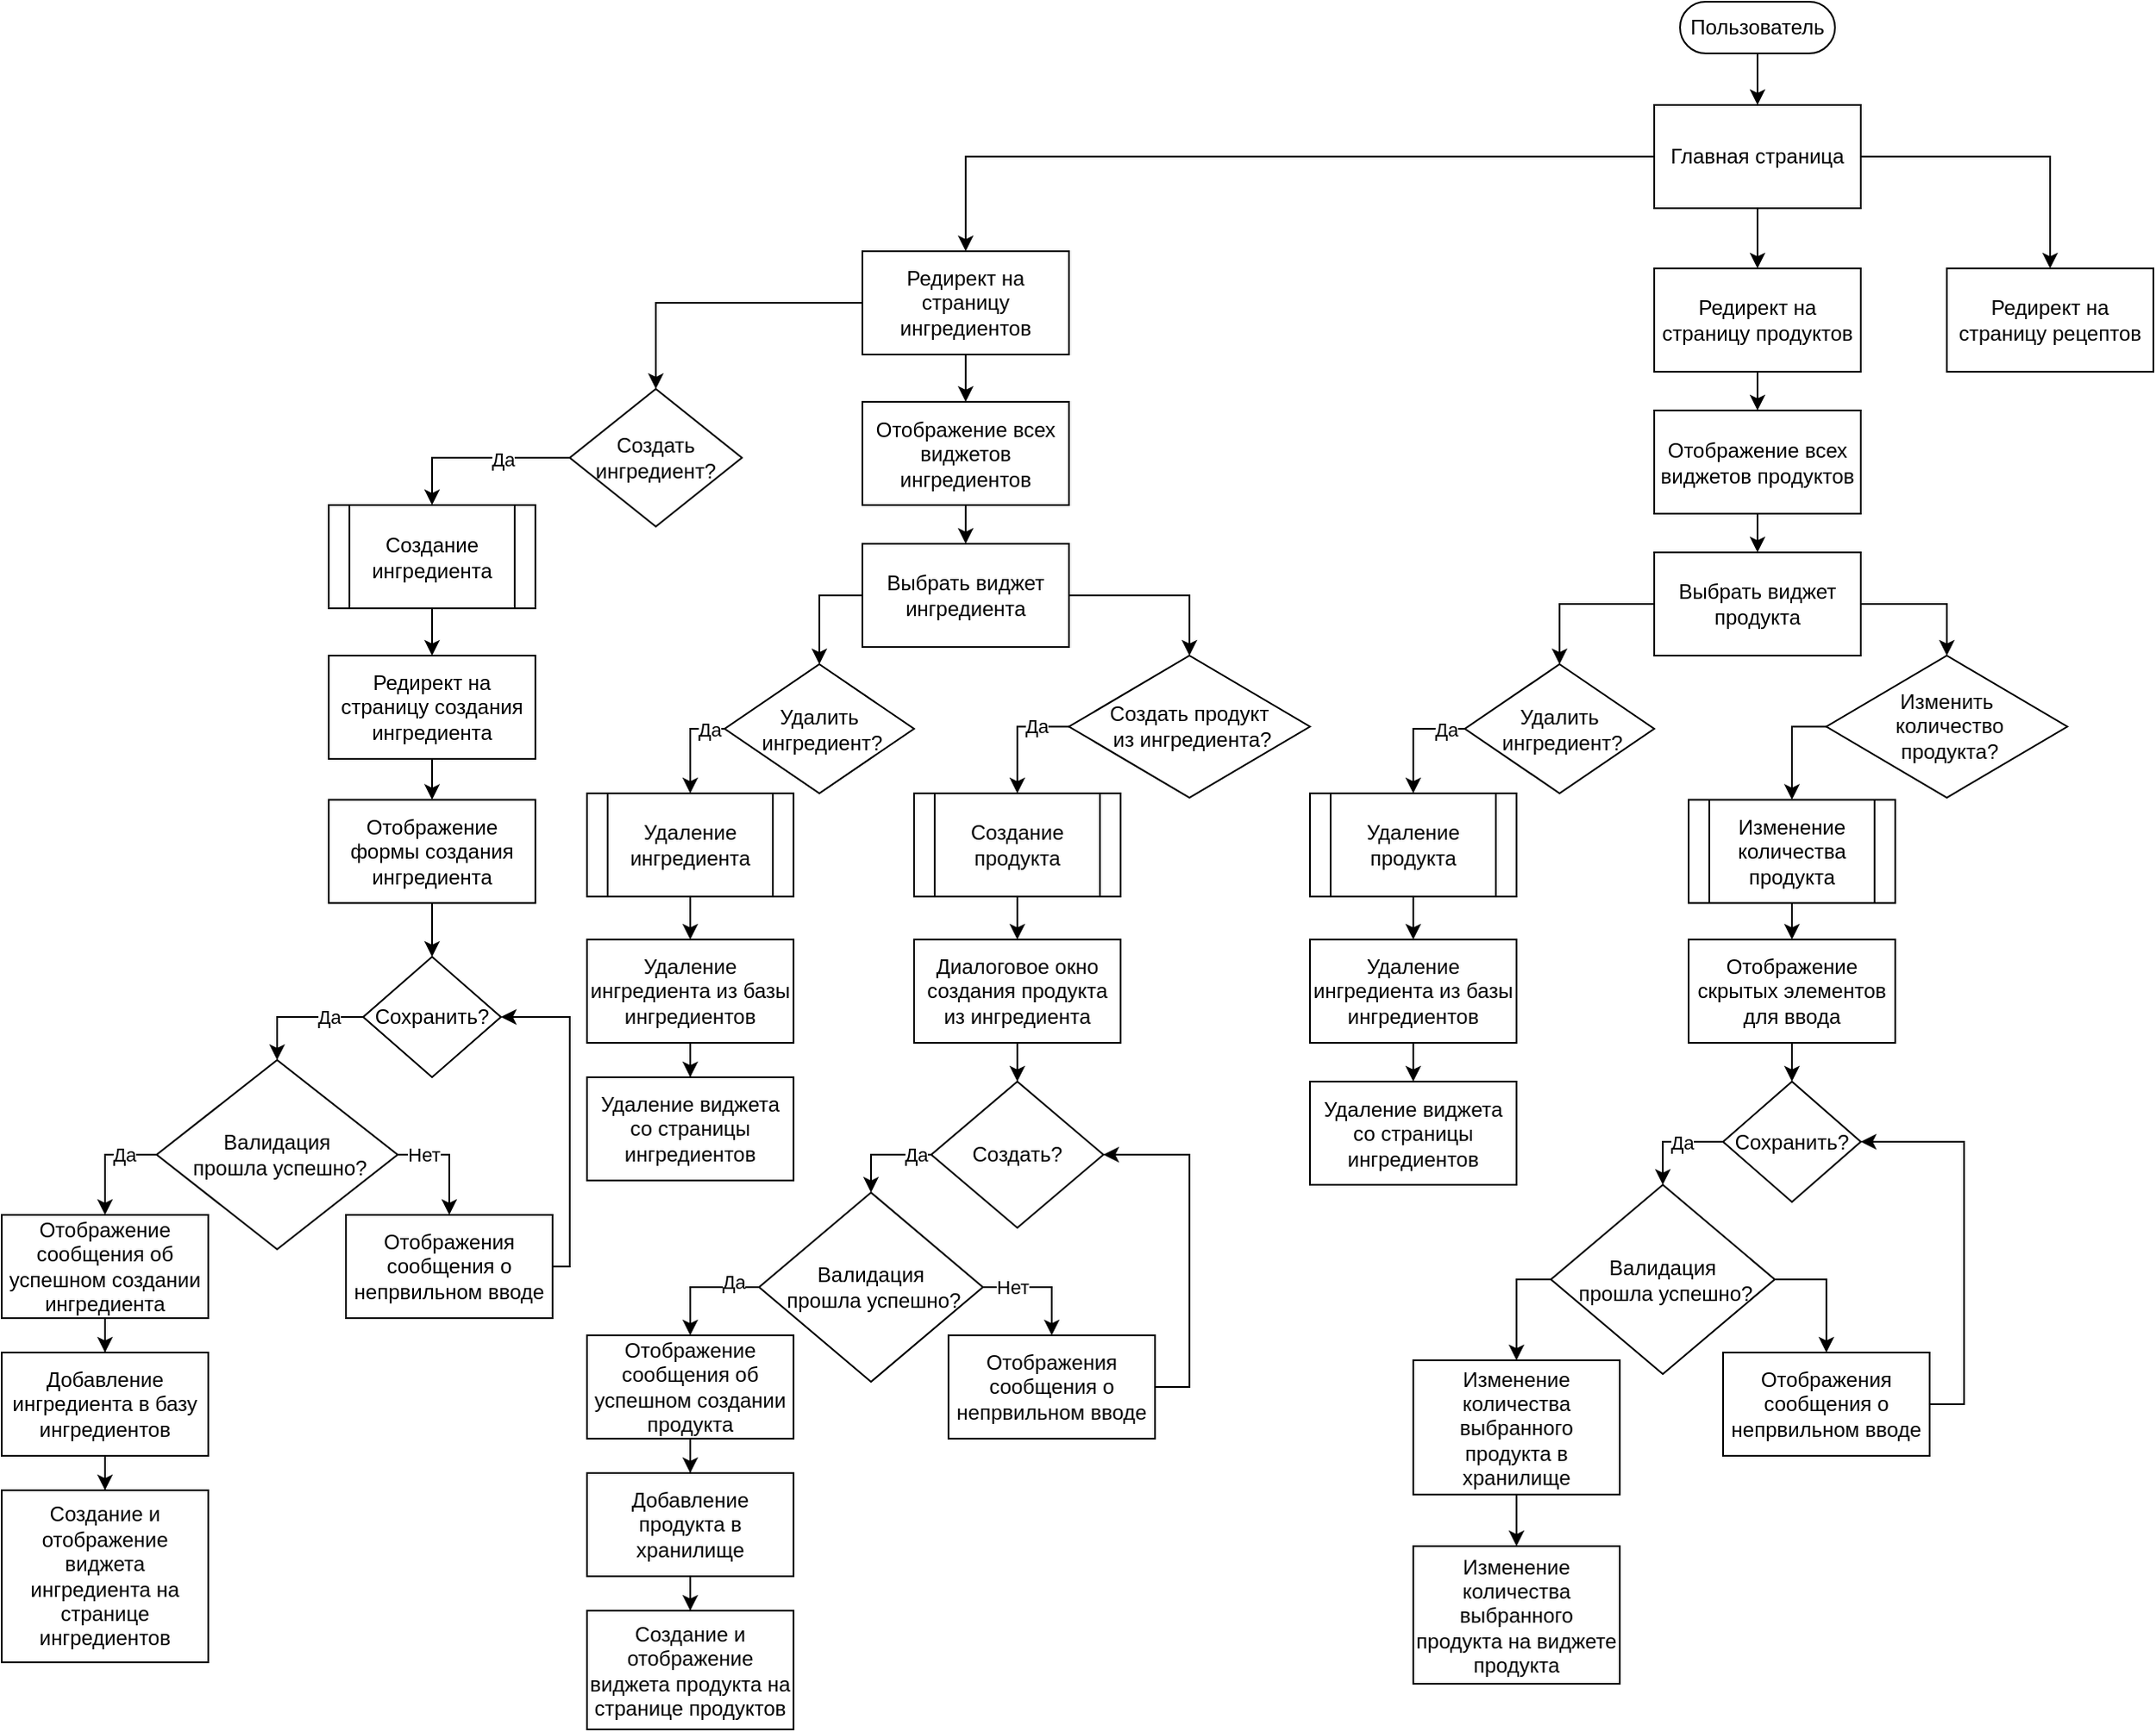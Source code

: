 <mxfile version="21.1.8" type="device">
  <diagram id="C5RBs43oDa-KdzZeNtuy" name="Page-1">
    <mxGraphModel dx="3776" dy="1447" grid="1" gridSize="10" guides="1" tooltips="1" connect="1" arrows="1" fold="1" page="1" pageScale="1" pageWidth="1169" pageHeight="827" math="0" shadow="0">
      <root>
        <mxCell id="WIyWlLk6GJQsqaUBKTNV-0" />
        <mxCell id="WIyWlLk6GJQsqaUBKTNV-1" parent="WIyWlLk6GJQsqaUBKTNV-0" />
        <mxCell id="Ypndro2lJaktxDivCmwz-11" style="edgeStyle=orthogonalEdgeStyle;rounded=0;orthogonalLoop=1;jettySize=auto;html=1;" edge="1" parent="WIyWlLk6GJQsqaUBKTNV-1" source="Ypndro2lJaktxDivCmwz-0" target="Ypndro2lJaktxDivCmwz-1">
          <mxGeometry relative="1" as="geometry" />
        </mxCell>
        <mxCell id="Ypndro2lJaktxDivCmwz-0" value="Пользователь" style="html=1;dashed=0;whiteSpace=wrap;shape=mxgraph.dfd.start" vertex="1" parent="WIyWlLk6GJQsqaUBKTNV-1">
          <mxGeometry x="705" y="135" width="90" height="30" as="geometry" />
        </mxCell>
        <mxCell id="Ypndro2lJaktxDivCmwz-12" style="edgeStyle=orthogonalEdgeStyle;rounded=0;orthogonalLoop=1;jettySize=auto;html=1;" edge="1" parent="WIyWlLk6GJQsqaUBKTNV-1" source="Ypndro2lJaktxDivCmwz-1" target="Ypndro2lJaktxDivCmwz-3">
          <mxGeometry relative="1" as="geometry" />
        </mxCell>
        <mxCell id="Ypndro2lJaktxDivCmwz-13" style="edgeStyle=orthogonalEdgeStyle;rounded=0;orthogonalLoop=1;jettySize=auto;html=1;" edge="1" parent="WIyWlLk6GJQsqaUBKTNV-1" source="Ypndro2lJaktxDivCmwz-1" target="Ypndro2lJaktxDivCmwz-2">
          <mxGeometry relative="1" as="geometry" />
        </mxCell>
        <mxCell id="Ypndro2lJaktxDivCmwz-14" style="edgeStyle=orthogonalEdgeStyle;rounded=0;orthogonalLoop=1;jettySize=auto;html=1;" edge="1" parent="WIyWlLk6GJQsqaUBKTNV-1" source="Ypndro2lJaktxDivCmwz-1" target="Ypndro2lJaktxDivCmwz-4">
          <mxGeometry relative="1" as="geometry" />
        </mxCell>
        <mxCell id="Ypndro2lJaktxDivCmwz-1" value="Главная страница" style="rounded=0;whiteSpace=wrap;html=1;" vertex="1" parent="WIyWlLk6GJQsqaUBKTNV-1">
          <mxGeometry x="690" y="195" width="120" height="60" as="geometry" />
        </mxCell>
        <mxCell id="Ypndro2lJaktxDivCmwz-15" style="edgeStyle=orthogonalEdgeStyle;rounded=0;orthogonalLoop=1;jettySize=auto;html=1;" edge="1" parent="WIyWlLk6GJQsqaUBKTNV-1" source="Ypndro2lJaktxDivCmwz-2" target="Ypndro2lJaktxDivCmwz-10">
          <mxGeometry relative="1" as="geometry" />
        </mxCell>
        <mxCell id="Ypndro2lJaktxDivCmwz-16" style="edgeStyle=orthogonalEdgeStyle;rounded=0;orthogonalLoop=1;jettySize=auto;html=1;" edge="1" parent="WIyWlLk6GJQsqaUBKTNV-1" source="Ypndro2lJaktxDivCmwz-2" target="Ypndro2lJaktxDivCmwz-9">
          <mxGeometry relative="1" as="geometry" />
        </mxCell>
        <mxCell id="Ypndro2lJaktxDivCmwz-2" value="Редирект на страницу ингредиентов" style="rounded=0;whiteSpace=wrap;html=1;" vertex="1" parent="WIyWlLk6GJQsqaUBKTNV-1">
          <mxGeometry x="230" y="280" width="120" height="60" as="geometry" />
        </mxCell>
        <mxCell id="Ypndro2lJaktxDivCmwz-83" style="edgeStyle=orthogonalEdgeStyle;rounded=0;orthogonalLoop=1;jettySize=auto;html=1;exitX=0.5;exitY=1;exitDx=0;exitDy=0;entryX=0.5;entryY=0;entryDx=0;entryDy=0;" edge="1" parent="WIyWlLk6GJQsqaUBKTNV-1" source="Ypndro2lJaktxDivCmwz-3" target="Ypndro2lJaktxDivCmwz-81">
          <mxGeometry relative="1" as="geometry" />
        </mxCell>
        <mxCell id="Ypndro2lJaktxDivCmwz-3" value="Редирект на страницу продуктов" style="rounded=0;whiteSpace=wrap;html=1;" vertex="1" parent="WIyWlLk6GJQsqaUBKTNV-1">
          <mxGeometry x="690" y="290" width="120" height="60" as="geometry" />
        </mxCell>
        <mxCell id="Ypndro2lJaktxDivCmwz-4" value="Редирект на страницу рецептов" style="rounded=0;whiteSpace=wrap;html=1;" vertex="1" parent="WIyWlLk6GJQsqaUBKTNV-1">
          <mxGeometry x="860" y="290" width="120" height="60" as="geometry" />
        </mxCell>
        <mxCell id="Ypndro2lJaktxDivCmwz-20" style="edgeStyle=orthogonalEdgeStyle;rounded=0;orthogonalLoop=1;jettySize=auto;html=1;entryX=0.5;entryY=0;entryDx=0;entryDy=0;" edge="1" parent="WIyWlLk6GJQsqaUBKTNV-1" source="Ypndro2lJaktxDivCmwz-8" target="Ypndro2lJaktxDivCmwz-19">
          <mxGeometry relative="1" as="geometry" />
        </mxCell>
        <mxCell id="Ypndro2lJaktxDivCmwz-8" value="Создание ингредиента" style="shape=process;whiteSpace=wrap;html=1;backgroundOutline=1;" vertex="1" parent="WIyWlLk6GJQsqaUBKTNV-1">
          <mxGeometry x="-80" y="427.5" width="120" height="60" as="geometry" />
        </mxCell>
        <mxCell id="Ypndro2lJaktxDivCmwz-17" style="edgeStyle=orthogonalEdgeStyle;rounded=0;orthogonalLoop=1;jettySize=auto;html=1;entryX=0.5;entryY=0;entryDx=0;entryDy=0;" edge="1" parent="WIyWlLk6GJQsqaUBKTNV-1" source="Ypndro2lJaktxDivCmwz-9" target="Ypndro2lJaktxDivCmwz-8">
          <mxGeometry relative="1" as="geometry" />
        </mxCell>
        <mxCell id="Ypndro2lJaktxDivCmwz-18" value="Да" style="edgeLabel;html=1;align=center;verticalAlign=middle;resizable=0;points=[];" vertex="1" connectable="0" parent="Ypndro2lJaktxDivCmwz-17">
          <mxGeometry x="-0.271" y="1" relative="1" as="geometry">
            <mxPoint as="offset" />
          </mxGeometry>
        </mxCell>
        <mxCell id="Ypndro2lJaktxDivCmwz-9" value="Создать ингредиент?" style="rhombus;whiteSpace=wrap;html=1;" vertex="1" parent="WIyWlLk6GJQsqaUBKTNV-1">
          <mxGeometry x="60" y="360" width="100" height="80" as="geometry" />
        </mxCell>
        <mxCell id="Ypndro2lJaktxDivCmwz-43" style="edgeStyle=orthogonalEdgeStyle;rounded=0;orthogonalLoop=1;jettySize=auto;html=1;entryX=0.5;entryY=0;entryDx=0;entryDy=0;" edge="1" parent="WIyWlLk6GJQsqaUBKTNV-1" source="Ypndro2lJaktxDivCmwz-10" target="Ypndro2lJaktxDivCmwz-42">
          <mxGeometry relative="1" as="geometry" />
        </mxCell>
        <mxCell id="Ypndro2lJaktxDivCmwz-10" value="Отображение всех виджетов ингредиентов" style="rounded=0;whiteSpace=wrap;html=1;" vertex="1" parent="WIyWlLk6GJQsqaUBKTNV-1">
          <mxGeometry x="230" y="367.5" width="120" height="60" as="geometry" />
        </mxCell>
        <mxCell id="Ypndro2lJaktxDivCmwz-22" style="edgeStyle=orthogonalEdgeStyle;rounded=0;orthogonalLoop=1;jettySize=auto;html=1;entryX=0.5;entryY=0;entryDx=0;entryDy=0;" edge="1" parent="WIyWlLk6GJQsqaUBKTNV-1" source="Ypndro2lJaktxDivCmwz-19" target="Ypndro2lJaktxDivCmwz-21">
          <mxGeometry relative="1" as="geometry" />
        </mxCell>
        <mxCell id="Ypndro2lJaktxDivCmwz-19" value="Редирект на страницу создания ингредиента" style="rounded=0;whiteSpace=wrap;html=1;" vertex="1" parent="WIyWlLk6GJQsqaUBKTNV-1">
          <mxGeometry x="-80" y="515" width="120" height="60" as="geometry" />
        </mxCell>
        <mxCell id="Ypndro2lJaktxDivCmwz-25" style="edgeStyle=orthogonalEdgeStyle;rounded=0;orthogonalLoop=1;jettySize=auto;html=1;exitX=0.5;exitY=1;exitDx=0;exitDy=0;" edge="1" parent="WIyWlLk6GJQsqaUBKTNV-1" source="Ypndro2lJaktxDivCmwz-21" target="Ypndro2lJaktxDivCmwz-24">
          <mxGeometry relative="1" as="geometry" />
        </mxCell>
        <mxCell id="Ypndro2lJaktxDivCmwz-21" value="Отображение формы создания ингредиента" style="rounded=0;whiteSpace=wrap;html=1;" vertex="1" parent="WIyWlLk6GJQsqaUBKTNV-1">
          <mxGeometry x="-80" y="598.75" width="120" height="60" as="geometry" />
        </mxCell>
        <mxCell id="Ypndro2lJaktxDivCmwz-30" style="edgeStyle=orthogonalEdgeStyle;rounded=0;orthogonalLoop=1;jettySize=auto;html=1;exitX=0;exitY=0.5;exitDx=0;exitDy=0;entryX=0.5;entryY=0;entryDx=0;entryDy=0;" edge="1" parent="WIyWlLk6GJQsqaUBKTNV-1" source="Ypndro2lJaktxDivCmwz-24" target="Ypndro2lJaktxDivCmwz-29">
          <mxGeometry relative="1" as="geometry" />
        </mxCell>
        <mxCell id="Ypndro2lJaktxDivCmwz-38" value="Да" style="edgeLabel;html=1;align=center;verticalAlign=middle;resizable=0;points=[];" vertex="1" connectable="0" parent="Ypndro2lJaktxDivCmwz-30">
          <mxGeometry x="0.009" relative="1" as="geometry">
            <mxPoint x="18" as="offset" />
          </mxGeometry>
        </mxCell>
        <mxCell id="Ypndro2lJaktxDivCmwz-24" value="Сохранить?" style="rhombus;whiteSpace=wrap;html=1;" vertex="1" parent="WIyWlLk6GJQsqaUBKTNV-1">
          <mxGeometry x="-60" y="690" width="80" height="70" as="geometry" />
        </mxCell>
        <mxCell id="Ypndro2lJaktxDivCmwz-34" style="edgeStyle=orthogonalEdgeStyle;rounded=0;orthogonalLoop=1;jettySize=auto;html=1;entryX=0.5;entryY=0;entryDx=0;entryDy=0;" edge="1" parent="WIyWlLk6GJQsqaUBKTNV-1" source="Ypndro2lJaktxDivCmwz-26" target="Ypndro2lJaktxDivCmwz-32">
          <mxGeometry relative="1" as="geometry" />
        </mxCell>
        <mxCell id="Ypndro2lJaktxDivCmwz-26" value="Отображение сообщения об успешном создании ингредиента" style="rounded=0;whiteSpace=wrap;html=1;" vertex="1" parent="WIyWlLk6GJQsqaUBKTNV-1">
          <mxGeometry x="-270" y="840" width="120" height="60" as="geometry" />
        </mxCell>
        <mxCell id="Ypndro2lJaktxDivCmwz-31" style="edgeStyle=orthogonalEdgeStyle;rounded=0;orthogonalLoop=1;jettySize=auto;html=1;exitX=0;exitY=0.5;exitDx=0;exitDy=0;entryX=0.5;entryY=0;entryDx=0;entryDy=0;" edge="1" parent="WIyWlLk6GJQsqaUBKTNV-1" source="Ypndro2lJaktxDivCmwz-29" target="Ypndro2lJaktxDivCmwz-26">
          <mxGeometry relative="1" as="geometry" />
        </mxCell>
        <mxCell id="Ypndro2lJaktxDivCmwz-39" value="Да" style="edgeLabel;html=1;align=center;verticalAlign=middle;resizable=0;points=[];" vertex="1" connectable="0" parent="Ypndro2lJaktxDivCmwz-31">
          <mxGeometry x="-0.12" relative="1" as="geometry">
            <mxPoint x="9" as="offset" />
          </mxGeometry>
        </mxCell>
        <mxCell id="Ypndro2lJaktxDivCmwz-37" style="edgeStyle=orthogonalEdgeStyle;rounded=0;orthogonalLoop=1;jettySize=auto;html=1;exitX=1;exitY=0.5;exitDx=0;exitDy=0;entryX=0.5;entryY=0;entryDx=0;entryDy=0;" edge="1" parent="WIyWlLk6GJQsqaUBKTNV-1" source="Ypndro2lJaktxDivCmwz-29" target="Ypndro2lJaktxDivCmwz-36">
          <mxGeometry relative="1" as="geometry" />
        </mxCell>
        <mxCell id="Ypndro2lJaktxDivCmwz-40" value="Нет" style="edgeLabel;html=1;align=center;verticalAlign=middle;resizable=0;points=[];rotation=0;" vertex="1" connectable="0" parent="Ypndro2lJaktxDivCmwz-37">
          <mxGeometry x="-0.09" y="1" relative="1" as="geometry">
            <mxPoint x="-15" y="1" as="offset" />
          </mxGeometry>
        </mxCell>
        <mxCell id="Ypndro2lJaktxDivCmwz-29" value="Валидация&lt;br&gt;&amp;nbsp;прошла успешно?" style="rhombus;whiteSpace=wrap;html=1;" vertex="1" parent="WIyWlLk6GJQsqaUBKTNV-1">
          <mxGeometry x="-180" y="750" width="140" height="110" as="geometry" />
        </mxCell>
        <mxCell id="Ypndro2lJaktxDivCmwz-35" style="edgeStyle=orthogonalEdgeStyle;rounded=0;orthogonalLoop=1;jettySize=auto;html=1;" edge="1" parent="WIyWlLk6GJQsqaUBKTNV-1" source="Ypndro2lJaktxDivCmwz-32" target="Ypndro2lJaktxDivCmwz-33">
          <mxGeometry relative="1" as="geometry" />
        </mxCell>
        <mxCell id="Ypndro2lJaktxDivCmwz-32" value="Добавление ингредиента в базу ингредиентов" style="rounded=0;whiteSpace=wrap;html=1;" vertex="1" parent="WIyWlLk6GJQsqaUBKTNV-1">
          <mxGeometry x="-270" y="920" width="120" height="60" as="geometry" />
        </mxCell>
        <mxCell id="Ypndro2lJaktxDivCmwz-33" value="Создание и отображение виджета ингредиента на странице ингредиентов" style="rounded=0;whiteSpace=wrap;html=1;" vertex="1" parent="WIyWlLk6GJQsqaUBKTNV-1">
          <mxGeometry x="-270" y="1000" width="120" height="100" as="geometry" />
        </mxCell>
        <mxCell id="Ypndro2lJaktxDivCmwz-41" style="edgeStyle=orthogonalEdgeStyle;rounded=0;orthogonalLoop=1;jettySize=auto;html=1;exitX=1;exitY=0.5;exitDx=0;exitDy=0;entryX=1;entryY=0.5;entryDx=0;entryDy=0;" edge="1" parent="WIyWlLk6GJQsqaUBKTNV-1" source="Ypndro2lJaktxDivCmwz-36" target="Ypndro2lJaktxDivCmwz-24">
          <mxGeometry relative="1" as="geometry">
            <Array as="points">
              <mxPoint x="60" y="870" />
              <mxPoint x="60" y="725" />
            </Array>
          </mxGeometry>
        </mxCell>
        <mxCell id="Ypndro2lJaktxDivCmwz-36" value="Отображения сообщения о непрвильном вводе" style="rounded=0;whiteSpace=wrap;html=1;" vertex="1" parent="WIyWlLk6GJQsqaUBKTNV-1">
          <mxGeometry x="-70" y="840" width="120" height="60" as="geometry" />
        </mxCell>
        <mxCell id="Ypndro2lJaktxDivCmwz-47" style="edgeStyle=orthogonalEdgeStyle;rounded=0;orthogonalLoop=1;jettySize=auto;html=1;entryX=0.5;entryY=0;entryDx=0;entryDy=0;exitX=0;exitY=0.5;exitDx=0;exitDy=0;" edge="1" parent="WIyWlLk6GJQsqaUBKTNV-1" source="Ypndro2lJaktxDivCmwz-42" target="Ypndro2lJaktxDivCmwz-51">
          <mxGeometry relative="1" as="geometry">
            <mxPoint x="170" y="530" as="targetPoint" />
          </mxGeometry>
        </mxCell>
        <mxCell id="Ypndro2lJaktxDivCmwz-48" style="edgeStyle=orthogonalEdgeStyle;rounded=0;orthogonalLoop=1;jettySize=auto;html=1;entryX=0.5;entryY=0;entryDx=0;entryDy=0;exitX=1;exitY=0.5;exitDx=0;exitDy=0;" edge="1" parent="WIyWlLk6GJQsqaUBKTNV-1" source="Ypndro2lJaktxDivCmwz-42" target="Ypndro2lJaktxDivCmwz-53">
          <mxGeometry relative="1" as="geometry">
            <mxPoint x="410" y="530" as="targetPoint" />
          </mxGeometry>
        </mxCell>
        <mxCell id="Ypndro2lJaktxDivCmwz-42" value="Выбрать виджет ингредиента" style="rounded=0;whiteSpace=wrap;html=1;" vertex="1" parent="WIyWlLk6GJQsqaUBKTNV-1">
          <mxGeometry x="230" y="450" width="120" height="60" as="geometry" />
        </mxCell>
        <mxCell id="Ypndro2lJaktxDivCmwz-55" style="edgeStyle=orthogonalEdgeStyle;rounded=0;orthogonalLoop=1;jettySize=auto;html=1;exitX=0;exitY=0.5;exitDx=0;exitDy=0;" edge="1" parent="WIyWlLk6GJQsqaUBKTNV-1" source="Ypndro2lJaktxDivCmwz-51" target="Ypndro2lJaktxDivCmwz-54">
          <mxGeometry relative="1" as="geometry" />
        </mxCell>
        <mxCell id="Ypndro2lJaktxDivCmwz-89" value="Да" style="edgeLabel;html=1;align=center;verticalAlign=middle;resizable=0;points=[];" vertex="1" connectable="0" parent="Ypndro2lJaktxDivCmwz-55">
          <mxGeometry x="-0.646" relative="1" as="geometry">
            <mxPoint x="1" as="offset" />
          </mxGeometry>
        </mxCell>
        <mxCell id="Ypndro2lJaktxDivCmwz-51" value="Удалить&lt;br&gt;&amp;nbsp;ингредиент?" style="rhombus;whiteSpace=wrap;html=1;" vertex="1" parent="WIyWlLk6GJQsqaUBKTNV-1">
          <mxGeometry x="150" y="520" width="110" height="75" as="geometry" />
        </mxCell>
        <mxCell id="Ypndro2lJaktxDivCmwz-61" style="edgeStyle=orthogonalEdgeStyle;rounded=0;orthogonalLoop=1;jettySize=auto;html=1;entryX=0.5;entryY=0;entryDx=0;entryDy=0;exitX=0;exitY=0.5;exitDx=0;exitDy=0;" edge="1" parent="WIyWlLk6GJQsqaUBKTNV-1" source="Ypndro2lJaktxDivCmwz-53" target="Ypndro2lJaktxDivCmwz-60">
          <mxGeometry relative="1" as="geometry" />
        </mxCell>
        <mxCell id="Ypndro2lJaktxDivCmwz-92" value="Да" style="edgeLabel;html=1;align=center;verticalAlign=middle;resizable=0;points=[];" vertex="1" connectable="0" parent="Ypndro2lJaktxDivCmwz-61">
          <mxGeometry x="-0.71" relative="1" as="geometry">
            <mxPoint x="-9" y="-1" as="offset" />
          </mxGeometry>
        </mxCell>
        <mxCell id="Ypndro2lJaktxDivCmwz-53" value="Создать продукт&lt;br&gt;&amp;nbsp;из ингредиента?" style="rhombus;whiteSpace=wrap;html=1;" vertex="1" parent="WIyWlLk6GJQsqaUBKTNV-1">
          <mxGeometry x="350" y="515" width="140" height="82.5" as="geometry" />
        </mxCell>
        <mxCell id="Ypndro2lJaktxDivCmwz-57" style="edgeStyle=orthogonalEdgeStyle;rounded=0;orthogonalLoop=1;jettySize=auto;html=1;" edge="1" parent="WIyWlLk6GJQsqaUBKTNV-1" source="Ypndro2lJaktxDivCmwz-54" target="Ypndro2lJaktxDivCmwz-56">
          <mxGeometry relative="1" as="geometry" />
        </mxCell>
        <mxCell id="Ypndro2lJaktxDivCmwz-54" value="Удаление ингредиента" style="shape=process;whiteSpace=wrap;html=1;backgroundOutline=1;" vertex="1" parent="WIyWlLk6GJQsqaUBKTNV-1">
          <mxGeometry x="70" y="595" width="120" height="60" as="geometry" />
        </mxCell>
        <mxCell id="Ypndro2lJaktxDivCmwz-59" style="edgeStyle=orthogonalEdgeStyle;rounded=0;orthogonalLoop=1;jettySize=auto;html=1;entryX=0.5;entryY=0;entryDx=0;entryDy=0;" edge="1" parent="WIyWlLk6GJQsqaUBKTNV-1" source="Ypndro2lJaktxDivCmwz-56" target="Ypndro2lJaktxDivCmwz-58">
          <mxGeometry relative="1" as="geometry" />
        </mxCell>
        <mxCell id="Ypndro2lJaktxDivCmwz-56" value="Удаление ингредиента из базы ингредиентов" style="rounded=0;whiteSpace=wrap;html=1;" vertex="1" parent="WIyWlLk6GJQsqaUBKTNV-1">
          <mxGeometry x="70" y="680" width="120" height="60" as="geometry" />
        </mxCell>
        <mxCell id="Ypndro2lJaktxDivCmwz-58" value="Удаление виджета со страницы ингредиентов" style="rounded=0;whiteSpace=wrap;html=1;" vertex="1" parent="WIyWlLk6GJQsqaUBKTNV-1">
          <mxGeometry x="70" y="760" width="120" height="60" as="geometry" />
        </mxCell>
        <mxCell id="Ypndro2lJaktxDivCmwz-63" style="edgeStyle=orthogonalEdgeStyle;rounded=0;orthogonalLoop=1;jettySize=auto;html=1;" edge="1" parent="WIyWlLk6GJQsqaUBKTNV-1" source="Ypndro2lJaktxDivCmwz-60" target="Ypndro2lJaktxDivCmwz-62">
          <mxGeometry relative="1" as="geometry" />
        </mxCell>
        <mxCell id="Ypndro2lJaktxDivCmwz-60" value="Создание продукта" style="shape=process;whiteSpace=wrap;html=1;backgroundOutline=1;" vertex="1" parent="WIyWlLk6GJQsqaUBKTNV-1">
          <mxGeometry x="260" y="595" width="120" height="60" as="geometry" />
        </mxCell>
        <mxCell id="Ypndro2lJaktxDivCmwz-65" style="edgeStyle=orthogonalEdgeStyle;rounded=0;orthogonalLoop=1;jettySize=auto;html=1;" edge="1" parent="WIyWlLk6GJQsqaUBKTNV-1" source="Ypndro2lJaktxDivCmwz-62" target="Ypndro2lJaktxDivCmwz-64">
          <mxGeometry relative="1" as="geometry" />
        </mxCell>
        <mxCell id="Ypndro2lJaktxDivCmwz-62" value="Диалоговое окно создания продукта из ингредиента" style="rounded=0;whiteSpace=wrap;html=1;" vertex="1" parent="WIyWlLk6GJQsqaUBKTNV-1">
          <mxGeometry x="260" y="680" width="120" height="60" as="geometry" />
        </mxCell>
        <mxCell id="Ypndro2lJaktxDivCmwz-67" style="edgeStyle=orthogonalEdgeStyle;rounded=0;orthogonalLoop=1;jettySize=auto;html=1;entryX=0.5;entryY=0;entryDx=0;entryDy=0;exitX=0;exitY=0.5;exitDx=0;exitDy=0;" edge="1" parent="WIyWlLk6GJQsqaUBKTNV-1" source="Ypndro2lJaktxDivCmwz-64" target="Ypndro2lJaktxDivCmwz-66">
          <mxGeometry relative="1" as="geometry" />
        </mxCell>
        <mxCell id="Ypndro2lJaktxDivCmwz-91" value="Да" style="edgeLabel;html=1;align=center;verticalAlign=middle;resizable=0;points=[];" vertex="1" connectable="0" parent="Ypndro2lJaktxDivCmwz-67">
          <mxGeometry x="-0.652" relative="1" as="geometry">
            <mxPoint x="1" as="offset" />
          </mxGeometry>
        </mxCell>
        <mxCell id="Ypndro2lJaktxDivCmwz-64" value="Создать?" style="rhombus;whiteSpace=wrap;html=1;" vertex="1" parent="WIyWlLk6GJQsqaUBKTNV-1">
          <mxGeometry x="270" y="762.5" width="100" height="85" as="geometry" />
        </mxCell>
        <mxCell id="Ypndro2lJaktxDivCmwz-74" style="edgeStyle=orthogonalEdgeStyle;rounded=0;orthogonalLoop=1;jettySize=auto;html=1;exitX=0;exitY=0.5;exitDx=0;exitDy=0;entryX=0.5;entryY=0;entryDx=0;entryDy=0;" edge="1" parent="WIyWlLk6GJQsqaUBKTNV-1" source="Ypndro2lJaktxDivCmwz-66" target="Ypndro2lJaktxDivCmwz-70">
          <mxGeometry relative="1" as="geometry">
            <mxPoint x="160" y="1018" as="sourcePoint" />
          </mxGeometry>
        </mxCell>
        <mxCell id="Ypndro2lJaktxDivCmwz-75" value="Да" style="edgeLabel;html=1;align=center;verticalAlign=middle;resizable=0;points=[];" vertex="1" connectable="0" parent="Ypndro2lJaktxDivCmwz-74">
          <mxGeometry x="0.103" y="-2" relative="1" as="geometry">
            <mxPoint x="22" y="-1" as="offset" />
          </mxGeometry>
        </mxCell>
        <mxCell id="Ypndro2lJaktxDivCmwz-77" style="edgeStyle=orthogonalEdgeStyle;rounded=0;orthogonalLoop=1;jettySize=auto;html=1;exitX=1;exitY=0.5;exitDx=0;exitDy=0;entryX=0.5;entryY=0;entryDx=0;entryDy=0;" edge="1" parent="WIyWlLk6GJQsqaUBKTNV-1" source="Ypndro2lJaktxDivCmwz-66" target="Ypndro2lJaktxDivCmwz-76">
          <mxGeometry relative="1" as="geometry" />
        </mxCell>
        <mxCell id="Ypndro2lJaktxDivCmwz-78" value="Нет" style="edgeLabel;html=1;align=center;verticalAlign=middle;resizable=0;points=[];" vertex="1" connectable="0" parent="Ypndro2lJaktxDivCmwz-77">
          <mxGeometry x="-0.009" relative="1" as="geometry">
            <mxPoint x="-17" as="offset" />
          </mxGeometry>
        </mxCell>
        <mxCell id="Ypndro2lJaktxDivCmwz-66" value="Валидация&lt;br&gt;&amp;nbsp;прошла успешно?" style="rhombus;whiteSpace=wrap;html=1;" vertex="1" parent="WIyWlLk6GJQsqaUBKTNV-1">
          <mxGeometry x="170" y="827" width="130" height="110" as="geometry" />
        </mxCell>
        <mxCell id="Ypndro2lJaktxDivCmwz-69" style="edgeStyle=orthogonalEdgeStyle;rounded=0;orthogonalLoop=1;jettySize=auto;html=1;entryX=0.5;entryY=0;entryDx=0;entryDy=0;" edge="1" parent="WIyWlLk6GJQsqaUBKTNV-1" source="Ypndro2lJaktxDivCmwz-70" target="Ypndro2lJaktxDivCmwz-72">
          <mxGeometry relative="1" as="geometry" />
        </mxCell>
        <mxCell id="Ypndro2lJaktxDivCmwz-70" value="Отображение сообщения об успешном создании продукта" style="rounded=0;whiteSpace=wrap;html=1;" vertex="1" parent="WIyWlLk6GJQsqaUBKTNV-1">
          <mxGeometry x="70" y="910" width="120" height="60" as="geometry" />
        </mxCell>
        <mxCell id="Ypndro2lJaktxDivCmwz-71" style="edgeStyle=orthogonalEdgeStyle;rounded=0;orthogonalLoop=1;jettySize=auto;html=1;" edge="1" parent="WIyWlLk6GJQsqaUBKTNV-1" source="Ypndro2lJaktxDivCmwz-72" target="Ypndro2lJaktxDivCmwz-73">
          <mxGeometry relative="1" as="geometry" />
        </mxCell>
        <mxCell id="Ypndro2lJaktxDivCmwz-72" value="Добавление продукта в хранилище" style="rounded=0;whiteSpace=wrap;html=1;" vertex="1" parent="WIyWlLk6GJQsqaUBKTNV-1">
          <mxGeometry x="70" y="990" width="120" height="60" as="geometry" />
        </mxCell>
        <mxCell id="Ypndro2lJaktxDivCmwz-73" value="Создание и отображение виджета продукта на странице продуктов" style="rounded=0;whiteSpace=wrap;html=1;" vertex="1" parent="WIyWlLk6GJQsqaUBKTNV-1">
          <mxGeometry x="70" y="1070" width="120" height="69" as="geometry" />
        </mxCell>
        <mxCell id="Ypndro2lJaktxDivCmwz-80" style="edgeStyle=orthogonalEdgeStyle;rounded=0;orthogonalLoop=1;jettySize=auto;html=1;entryX=1;entryY=0.5;entryDx=0;entryDy=0;exitX=1;exitY=0.5;exitDx=0;exitDy=0;" edge="1" parent="WIyWlLk6GJQsqaUBKTNV-1" source="Ypndro2lJaktxDivCmwz-76" target="Ypndro2lJaktxDivCmwz-64">
          <mxGeometry relative="1" as="geometry" />
        </mxCell>
        <mxCell id="Ypndro2lJaktxDivCmwz-76" value="Отображения сообщения о непрвильном вводе" style="rounded=0;whiteSpace=wrap;html=1;" vertex="1" parent="WIyWlLk6GJQsqaUBKTNV-1">
          <mxGeometry x="280" y="910" width="120" height="60" as="geometry" />
        </mxCell>
        <mxCell id="Ypndro2lJaktxDivCmwz-84" style="edgeStyle=orthogonalEdgeStyle;rounded=0;orthogonalLoop=1;jettySize=auto;html=1;exitX=0.5;exitY=1;exitDx=0;exitDy=0;" edge="1" parent="WIyWlLk6GJQsqaUBKTNV-1" source="Ypndro2lJaktxDivCmwz-81" target="Ypndro2lJaktxDivCmwz-82">
          <mxGeometry relative="1" as="geometry" />
        </mxCell>
        <mxCell id="Ypndro2lJaktxDivCmwz-81" value="Отображение всех виджетов продуктов" style="rounded=0;whiteSpace=wrap;html=1;" vertex="1" parent="WIyWlLk6GJQsqaUBKTNV-1">
          <mxGeometry x="690" y="372.5" width="120" height="60" as="geometry" />
        </mxCell>
        <mxCell id="Ypndro2lJaktxDivCmwz-93" style="edgeStyle=orthogonalEdgeStyle;rounded=0;orthogonalLoop=1;jettySize=auto;html=1;exitX=0;exitY=0.5;exitDx=0;exitDy=0;entryX=0.5;entryY=0;entryDx=0;entryDy=0;" edge="1" parent="WIyWlLk6GJQsqaUBKTNV-1" source="Ypndro2lJaktxDivCmwz-82" target="Ypndro2lJaktxDivCmwz-85">
          <mxGeometry relative="1" as="geometry" />
        </mxCell>
        <mxCell id="Ypndro2lJaktxDivCmwz-94" style="edgeStyle=orthogonalEdgeStyle;rounded=0;orthogonalLoop=1;jettySize=auto;html=1;entryX=0.5;entryY=0;entryDx=0;entryDy=0;exitX=1;exitY=0.5;exitDx=0;exitDy=0;" edge="1" parent="WIyWlLk6GJQsqaUBKTNV-1" source="Ypndro2lJaktxDivCmwz-82" target="Ypndro2lJaktxDivCmwz-86">
          <mxGeometry relative="1" as="geometry" />
        </mxCell>
        <mxCell id="Ypndro2lJaktxDivCmwz-82" value="Выбрать виджет продукта" style="rounded=0;whiteSpace=wrap;html=1;" vertex="1" parent="WIyWlLk6GJQsqaUBKTNV-1">
          <mxGeometry x="690" y="455" width="120" height="60" as="geometry" />
        </mxCell>
        <mxCell id="Ypndro2lJaktxDivCmwz-99" style="edgeStyle=orthogonalEdgeStyle;rounded=0;orthogonalLoop=1;jettySize=auto;html=1;exitX=0;exitY=0.5;exitDx=0;exitDy=0;" edge="1" parent="WIyWlLk6GJQsqaUBKTNV-1" source="Ypndro2lJaktxDivCmwz-85" target="Ypndro2lJaktxDivCmwz-96">
          <mxGeometry relative="1" as="geometry" />
        </mxCell>
        <mxCell id="Ypndro2lJaktxDivCmwz-104" value="Да" style="edgeLabel;html=1;align=center;verticalAlign=middle;resizable=0;points=[];" vertex="1" connectable="0" parent="Ypndro2lJaktxDivCmwz-99">
          <mxGeometry x="-0.482" relative="1" as="geometry">
            <mxPoint x="6" as="offset" />
          </mxGeometry>
        </mxCell>
        <mxCell id="Ypndro2lJaktxDivCmwz-85" value="Удалить&lt;br&gt;&amp;nbsp;ингредиент?" style="rhombus;whiteSpace=wrap;html=1;" vertex="1" parent="WIyWlLk6GJQsqaUBKTNV-1">
          <mxGeometry x="580" y="520" width="110" height="75" as="geometry" />
        </mxCell>
        <mxCell id="Ypndro2lJaktxDivCmwz-108" style="edgeStyle=orthogonalEdgeStyle;rounded=0;orthogonalLoop=1;jettySize=auto;html=1;entryX=0.5;entryY=0;entryDx=0;entryDy=0;exitX=0;exitY=0.5;exitDx=0;exitDy=0;" edge="1" parent="WIyWlLk6GJQsqaUBKTNV-1" source="Ypndro2lJaktxDivCmwz-86" target="Ypndro2lJaktxDivCmwz-105">
          <mxGeometry relative="1" as="geometry" />
        </mxCell>
        <mxCell id="Ypndro2lJaktxDivCmwz-86" value="Изменить&lt;br&gt;&amp;nbsp;количество&lt;br&gt;&amp;nbsp;продукта?" style="rhombus;whiteSpace=wrap;html=1;" vertex="1" parent="WIyWlLk6GJQsqaUBKTNV-1">
          <mxGeometry x="790" y="515" width="140" height="82.5" as="geometry" />
        </mxCell>
        <mxCell id="Ypndro2lJaktxDivCmwz-102" style="edgeStyle=orthogonalEdgeStyle;rounded=0;orthogonalLoop=1;jettySize=auto;html=1;entryX=0.5;entryY=0;entryDx=0;entryDy=0;" edge="1" parent="WIyWlLk6GJQsqaUBKTNV-1" source="Ypndro2lJaktxDivCmwz-96" target="Ypndro2lJaktxDivCmwz-100">
          <mxGeometry relative="1" as="geometry" />
        </mxCell>
        <mxCell id="Ypndro2lJaktxDivCmwz-96" value="Удаление продукта" style="shape=process;whiteSpace=wrap;html=1;backgroundOutline=1;" vertex="1" parent="WIyWlLk6GJQsqaUBKTNV-1">
          <mxGeometry x="490" y="595" width="120" height="60" as="geometry" />
        </mxCell>
        <mxCell id="Ypndro2lJaktxDivCmwz-103" style="edgeStyle=orthogonalEdgeStyle;rounded=0;orthogonalLoop=1;jettySize=auto;html=1;entryX=0.5;entryY=0;entryDx=0;entryDy=0;" edge="1" parent="WIyWlLk6GJQsqaUBKTNV-1" source="Ypndro2lJaktxDivCmwz-100" target="Ypndro2lJaktxDivCmwz-101">
          <mxGeometry relative="1" as="geometry" />
        </mxCell>
        <mxCell id="Ypndro2lJaktxDivCmwz-100" value="Удаление ингредиента из базы ингредиентов" style="rounded=0;whiteSpace=wrap;html=1;" vertex="1" parent="WIyWlLk6GJQsqaUBKTNV-1">
          <mxGeometry x="490" y="680" width="120" height="60" as="geometry" />
        </mxCell>
        <mxCell id="Ypndro2lJaktxDivCmwz-101" value="Удаление виджета со страницы ингредиентов" style="rounded=0;whiteSpace=wrap;html=1;" vertex="1" parent="WIyWlLk6GJQsqaUBKTNV-1">
          <mxGeometry x="490" y="762.5" width="120" height="60" as="geometry" />
        </mxCell>
        <mxCell id="Ypndro2lJaktxDivCmwz-112" style="edgeStyle=orthogonalEdgeStyle;rounded=0;orthogonalLoop=1;jettySize=auto;html=1;entryX=0.5;entryY=0;entryDx=0;entryDy=0;" edge="1" parent="WIyWlLk6GJQsqaUBKTNV-1" source="Ypndro2lJaktxDivCmwz-105" target="Ypndro2lJaktxDivCmwz-111">
          <mxGeometry relative="1" as="geometry" />
        </mxCell>
        <mxCell id="Ypndro2lJaktxDivCmwz-105" value="Изменение количества продукта" style="shape=process;whiteSpace=wrap;html=1;backgroundOutline=1;" vertex="1" parent="WIyWlLk6GJQsqaUBKTNV-1">
          <mxGeometry x="710" y="598.75" width="120" height="60" as="geometry" />
        </mxCell>
        <mxCell id="Ypndro2lJaktxDivCmwz-122" style="edgeStyle=orthogonalEdgeStyle;rounded=0;orthogonalLoop=1;jettySize=auto;html=1;" edge="1" parent="WIyWlLk6GJQsqaUBKTNV-1" source="Ypndro2lJaktxDivCmwz-111" target="Ypndro2lJaktxDivCmwz-121">
          <mxGeometry relative="1" as="geometry" />
        </mxCell>
        <mxCell id="Ypndro2lJaktxDivCmwz-111" value="Отображение скрытых элементов для ввода" style="rounded=0;whiteSpace=wrap;html=1;" vertex="1" parent="WIyWlLk6GJQsqaUBKTNV-1">
          <mxGeometry x="710" y="680" width="120" height="60" as="geometry" />
        </mxCell>
        <mxCell id="Ypndro2lJaktxDivCmwz-117" style="edgeStyle=orthogonalEdgeStyle;rounded=0;orthogonalLoop=1;jettySize=auto;html=1;exitX=0;exitY=0.5;exitDx=0;exitDy=0;entryX=0.5;entryY=0;entryDx=0;entryDy=0;" edge="1" parent="WIyWlLk6GJQsqaUBKTNV-1" source="Ypndro2lJaktxDivCmwz-114" target="Ypndro2lJaktxDivCmwz-116">
          <mxGeometry relative="1" as="geometry" />
        </mxCell>
        <mxCell id="Ypndro2lJaktxDivCmwz-126" style="edgeStyle=orthogonalEdgeStyle;rounded=0;orthogonalLoop=1;jettySize=auto;html=1;exitX=1;exitY=0.5;exitDx=0;exitDy=0;" edge="1" parent="WIyWlLk6GJQsqaUBKTNV-1" source="Ypndro2lJaktxDivCmwz-114" target="Ypndro2lJaktxDivCmwz-125">
          <mxGeometry relative="1" as="geometry" />
        </mxCell>
        <mxCell id="Ypndro2lJaktxDivCmwz-114" value="&lt;font style=&quot;font-size: 12px;&quot;&gt;Валидация&lt;br&gt;&amp;nbsp;прошла успешно?&lt;/font&gt;" style="rhombus;whiteSpace=wrap;html=1;" vertex="1" parent="WIyWlLk6GJQsqaUBKTNV-1">
          <mxGeometry x="630" y="822.5" width="130" height="110" as="geometry" />
        </mxCell>
        <mxCell id="Ypndro2lJaktxDivCmwz-119" style="edgeStyle=orthogonalEdgeStyle;rounded=0;orthogonalLoop=1;jettySize=auto;html=1;" edge="1" parent="WIyWlLk6GJQsqaUBKTNV-1" source="Ypndro2lJaktxDivCmwz-116" target="Ypndro2lJaktxDivCmwz-118">
          <mxGeometry relative="1" as="geometry" />
        </mxCell>
        <mxCell id="Ypndro2lJaktxDivCmwz-116" value="Изменение количества выбранного продукта в хранилище" style="rounded=0;whiteSpace=wrap;html=1;" vertex="1" parent="WIyWlLk6GJQsqaUBKTNV-1">
          <mxGeometry x="550" y="924.5" width="120" height="78" as="geometry" />
        </mxCell>
        <mxCell id="Ypndro2lJaktxDivCmwz-118" value="Изменение количества выбранного продукта на виджете продукта" style="rounded=0;whiteSpace=wrap;html=1;" vertex="1" parent="WIyWlLk6GJQsqaUBKTNV-1">
          <mxGeometry x="550" y="1032.5" width="120" height="80" as="geometry" />
        </mxCell>
        <mxCell id="Ypndro2lJaktxDivCmwz-123" style="edgeStyle=orthogonalEdgeStyle;rounded=0;orthogonalLoop=1;jettySize=auto;html=1;exitX=0;exitY=0.5;exitDx=0;exitDy=0;entryX=0.5;entryY=0;entryDx=0;entryDy=0;" edge="1" parent="WIyWlLk6GJQsqaUBKTNV-1" source="Ypndro2lJaktxDivCmwz-121" target="Ypndro2lJaktxDivCmwz-114">
          <mxGeometry relative="1" as="geometry" />
        </mxCell>
        <mxCell id="Ypndro2lJaktxDivCmwz-124" value="Да" style="edgeLabel;html=1;align=center;verticalAlign=middle;resizable=0;points=[];" vertex="1" connectable="0" parent="Ypndro2lJaktxDivCmwz-123">
          <mxGeometry x="-0.18" relative="1" as="geometry">
            <mxPoint as="offset" />
          </mxGeometry>
        </mxCell>
        <mxCell id="Ypndro2lJaktxDivCmwz-121" value="Сохранить?" style="rhombus;whiteSpace=wrap;html=1;" vertex="1" parent="WIyWlLk6GJQsqaUBKTNV-1">
          <mxGeometry x="730" y="762.5" width="80" height="70" as="geometry" />
        </mxCell>
        <mxCell id="Ypndro2lJaktxDivCmwz-127" style="edgeStyle=orthogonalEdgeStyle;rounded=0;orthogonalLoop=1;jettySize=auto;html=1;entryX=1;entryY=0.5;entryDx=0;entryDy=0;exitX=1;exitY=0.5;exitDx=0;exitDy=0;" edge="1" parent="WIyWlLk6GJQsqaUBKTNV-1" source="Ypndro2lJaktxDivCmwz-125" target="Ypndro2lJaktxDivCmwz-121">
          <mxGeometry relative="1" as="geometry" />
        </mxCell>
        <mxCell id="Ypndro2lJaktxDivCmwz-125" value="Отображения сообщения о непрвильном вводе" style="rounded=0;whiteSpace=wrap;html=1;" vertex="1" parent="WIyWlLk6GJQsqaUBKTNV-1">
          <mxGeometry x="730" y="920" width="120" height="60" as="geometry" />
        </mxCell>
      </root>
    </mxGraphModel>
  </diagram>
</mxfile>
